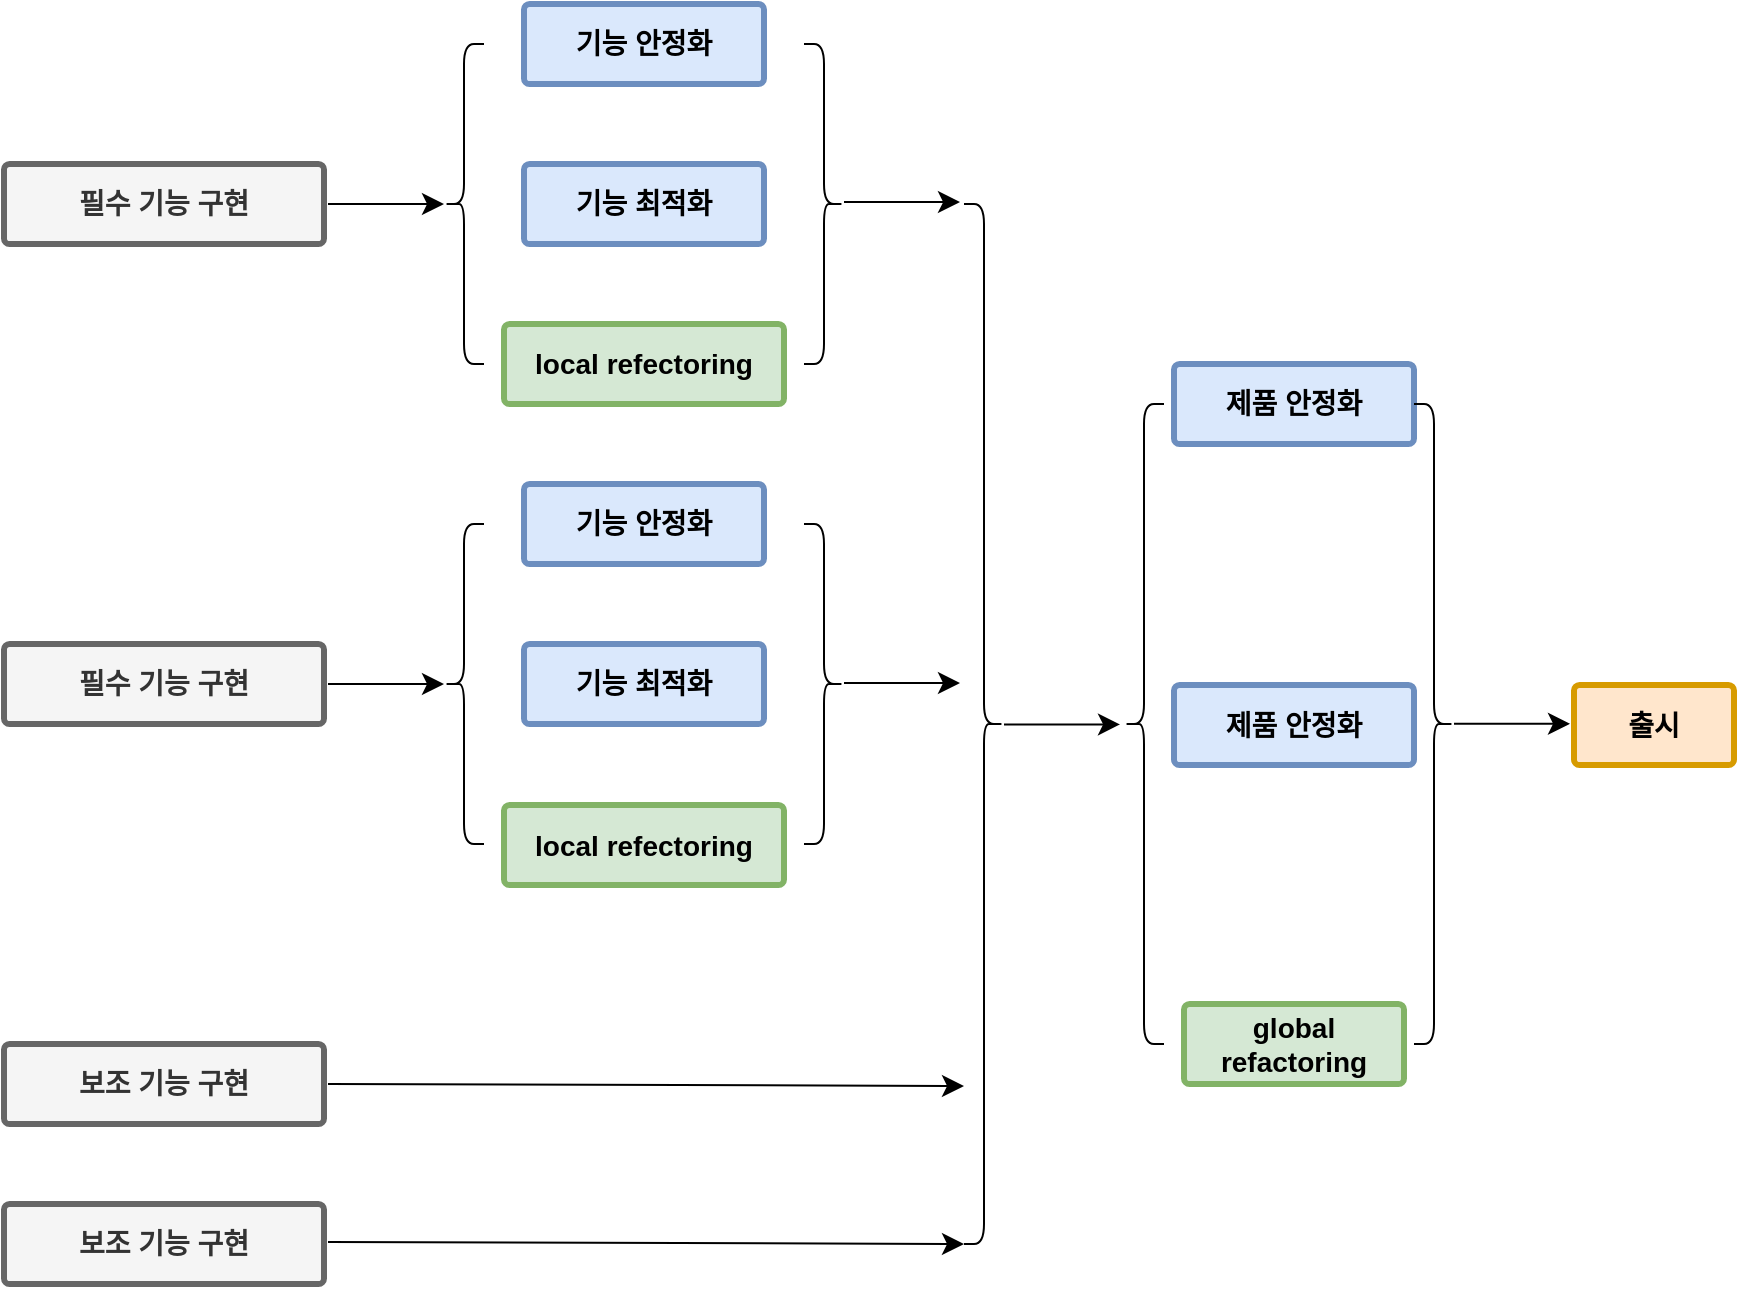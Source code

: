 <mxfile version="26.0.4">
  <diagram id="6a731a19-8d31-9384-78a2-239565b7b9f0" name="Page-1">
    <mxGraphModel dx="1776" dy="1096" grid="1" gridSize="10" guides="1" tooltips="1" connect="1" arrows="1" fold="1" page="1" pageScale="1" pageWidth="1169" pageHeight="827" background="none" math="0" shadow="0">
      <root>
        <mxCell id="0" />
        <mxCell id="1" parent="0" />
        <mxCell id="RP0sFJ-47pNShHVw98Qu-1793" value="" style="edgeStyle=none;curved=1;rounded=0;orthogonalLoop=1;jettySize=auto;html=1;fontSize=12;startSize=8;endSize=8;" edge="1" parent="1" source="1749">
          <mxGeometry relative="1" as="geometry">
            <mxPoint x="260" y="780" as="targetPoint" />
          </mxGeometry>
        </mxCell>
        <mxCell id="1749" value="필수 기능 구현" style="rounded=1;whiteSpace=wrap;html=1;shadow=0;labelBackgroundColor=none;strokeColor=#666666;strokeWidth=3;fillColor=#f5f5f5;fontFamily=Helvetica;fontSize=14;fontColor=#333333;align=center;fontStyle=1;spacing=5;arcSize=7;perimeterSpacing=2;" parent="1" vertex="1">
          <mxGeometry x="40" y="760" width="160" height="40" as="geometry" />
        </mxCell>
        <mxCell id="1760" value="기능 안정화" style="rounded=1;whiteSpace=wrap;html=1;shadow=0;labelBackgroundColor=none;strokeColor=#6c8ebf;strokeWidth=3;fillColor=#dae8fc;fontFamily=Helvetica;fontSize=14;align=center;spacing=5;fontStyle=1;arcSize=7;perimeterSpacing=2;" parent="1" vertex="1">
          <mxGeometry x="300" y="680" width="120" height="40" as="geometry" />
        </mxCell>
        <mxCell id="1771" value="제품 안정화" style="rounded=1;whiteSpace=wrap;html=1;shadow=0;labelBackgroundColor=none;strokeColor=#6c8ebf;strokeWidth=3;fillColor=#dae8fc;fontFamily=Helvetica;fontSize=14;align=center;spacing=5;fontStyle=1;arcSize=7;perimeterSpacing=2;" parent="1" vertex="1">
          <mxGeometry x="625" y="860" width="120" height="40" as="geometry" />
        </mxCell>
        <mxCell id="RP0sFJ-47pNShHVw98Qu-1779" value="기능 최적화" style="rounded=1;whiteSpace=wrap;html=1;shadow=0;labelBackgroundColor=none;strokeColor=#6c8ebf;strokeWidth=3;fillColor=#dae8fc;fontFamily=Helvetica;fontSize=14;align=center;spacing=5;fontStyle=1;arcSize=7;perimeterSpacing=2;" vertex="1" parent="1">
          <mxGeometry x="300" y="760" width="120" height="40" as="geometry" />
        </mxCell>
        <mxCell id="RP0sFJ-47pNShHVw98Qu-1784" value="보조 기능 구현" style="rounded=1;whiteSpace=wrap;html=1;shadow=0;labelBackgroundColor=none;strokeColor=#666666;strokeWidth=3;fillColor=#f5f5f5;fontFamily=Helvetica;fontSize=14;fontColor=#333333;align=center;fontStyle=1;spacing=5;arcSize=7;perimeterSpacing=2;" vertex="1" parent="1">
          <mxGeometry x="40" y="1200" width="160" height="40" as="geometry" />
        </mxCell>
        <mxCell id="RP0sFJ-47pNShHVw98Qu-1794" value="" style="edgeStyle=none;curved=1;rounded=0;orthogonalLoop=1;jettySize=auto;html=1;fontSize=12;startSize=8;endSize=8;" edge="1" parent="1" source="RP0sFJ-47pNShHVw98Qu-1785">
          <mxGeometry relative="1" as="geometry">
            <mxPoint x="260" y="1020" as="targetPoint" />
          </mxGeometry>
        </mxCell>
        <mxCell id="RP0sFJ-47pNShHVw98Qu-1785" value="필수 기능 구현" style="rounded=1;whiteSpace=wrap;html=1;shadow=0;labelBackgroundColor=none;strokeColor=#666666;strokeWidth=3;fillColor=#f5f5f5;fontFamily=Helvetica;fontSize=14;fontColor=#333333;align=center;fontStyle=1;spacing=5;arcSize=7;perimeterSpacing=2;" vertex="1" parent="1">
          <mxGeometry x="40" y="1000" width="160" height="40" as="geometry" />
        </mxCell>
        <mxCell id="RP0sFJ-47pNShHVw98Qu-1787" value="기능 안정화" style="rounded=1;whiteSpace=wrap;html=1;shadow=0;labelBackgroundColor=none;strokeColor=#6c8ebf;strokeWidth=3;fillColor=#dae8fc;fontFamily=Helvetica;fontSize=14;align=center;spacing=5;fontStyle=1;arcSize=7;perimeterSpacing=2;" vertex="1" parent="1">
          <mxGeometry x="300" y="920" width="120" height="40" as="geometry" />
        </mxCell>
        <mxCell id="RP0sFJ-47pNShHVw98Qu-1788" value="기능 최적화" style="rounded=1;whiteSpace=wrap;html=1;shadow=0;labelBackgroundColor=none;strokeColor=#6c8ebf;strokeWidth=3;fillColor=#dae8fc;fontFamily=Helvetica;fontSize=14;align=center;spacing=5;fontStyle=1;arcSize=7;perimeterSpacing=2;" vertex="1" parent="1">
          <mxGeometry x="300" y="1000" width="120" height="40" as="geometry" />
        </mxCell>
        <mxCell id="RP0sFJ-47pNShHVw98Qu-1789" value="보조 기능 구현" style="rounded=1;whiteSpace=wrap;html=1;shadow=0;labelBackgroundColor=none;strokeColor=#666666;strokeWidth=3;fillColor=#f5f5f5;fontFamily=Helvetica;fontSize=14;fontColor=#333333;align=center;fontStyle=1;spacing=5;arcSize=7;perimeterSpacing=2;" vertex="1" parent="1">
          <mxGeometry x="40" y="1280" width="160" height="40" as="geometry" />
        </mxCell>
        <mxCell id="RP0sFJ-47pNShHVw98Qu-1790" value="제품 안정화" style="rounded=1;whiteSpace=wrap;html=1;shadow=0;labelBackgroundColor=none;strokeColor=#6c8ebf;strokeWidth=3;fillColor=#dae8fc;fontFamily=Helvetica;fontSize=14;align=center;spacing=5;fontStyle=1;arcSize=7;perimeterSpacing=2;" vertex="1" parent="1">
          <mxGeometry x="625" y="1020.5" width="120" height="40" as="geometry" />
        </mxCell>
        <mxCell id="RP0sFJ-47pNShHVw98Qu-1791" value="local refectoring" style="rounded=1;whiteSpace=wrap;html=1;shadow=0;labelBackgroundColor=none;strokeColor=#82b366;strokeWidth=3;fillColor=#d5e8d4;fontFamily=Helvetica;fontSize=14;align=center;spacing=5;fontStyle=1;arcSize=7;perimeterSpacing=2;" vertex="1" parent="1">
          <mxGeometry x="290" y="1080.5" width="140" height="40" as="geometry" />
        </mxCell>
        <mxCell id="RP0sFJ-47pNShHVw98Qu-1796" value="" style="shape=curlyBracket;whiteSpace=wrap;html=1;rounded=1;labelPosition=left;verticalLabelPosition=middle;align=right;verticalAlign=middle;" vertex="1" parent="1">
          <mxGeometry x="260" y="940" width="20" height="160" as="geometry" />
        </mxCell>
        <mxCell id="RP0sFJ-47pNShHVw98Qu-1797" value="" style="shape=curlyBracket;whiteSpace=wrap;html=1;rounded=1;labelPosition=left;verticalLabelPosition=middle;align=right;verticalAlign=middle;" vertex="1" parent="1">
          <mxGeometry x="260" y="700" width="20" height="160" as="geometry" />
        </mxCell>
        <mxCell id="RP0sFJ-47pNShHVw98Qu-1798" value="" style="shape=curlyBracket;whiteSpace=wrap;html=1;rounded=1;flipH=1;labelPosition=right;verticalLabelPosition=middle;align=left;verticalAlign=middle;" vertex="1" parent="1">
          <mxGeometry x="440" y="700" width="20" height="160" as="geometry" />
        </mxCell>
        <mxCell id="RP0sFJ-47pNShHVw98Qu-1799" value="" style="shape=curlyBracket;whiteSpace=wrap;html=1;rounded=1;flipH=1;labelPosition=right;verticalLabelPosition=middle;align=left;verticalAlign=middle;" vertex="1" parent="1">
          <mxGeometry x="440" y="940" width="20" height="160" as="geometry" />
        </mxCell>
        <mxCell id="RP0sFJ-47pNShHVw98Qu-1800" value="" style="shape=curlyBracket;whiteSpace=wrap;html=1;rounded=1;labelPosition=left;verticalLabelPosition=middle;align=right;verticalAlign=middle;" vertex="1" parent="1">
          <mxGeometry x="600" y="880" width="20" height="320" as="geometry" />
        </mxCell>
        <mxCell id="RP0sFJ-47pNShHVw98Qu-1803" value="" style="shape=curlyBracket;whiteSpace=wrap;html=1;rounded=1;flipH=1;labelPosition=right;verticalLabelPosition=middle;align=left;verticalAlign=middle;" vertex="1" parent="1">
          <mxGeometry x="745" y="880" width="20" height="320" as="geometry" />
        </mxCell>
        <mxCell id="RP0sFJ-47pNShHVw98Qu-1804" value="출시" style="rounded=1;whiteSpace=wrap;html=1;shadow=0;labelBackgroundColor=none;strokeColor=#d79b00;strokeWidth=3;fillColor=#ffe6cc;fontFamily=Helvetica;fontSize=14;align=center;spacing=5;fontStyle=1;arcSize=7;perimeterSpacing=2;" vertex="1" parent="1">
          <mxGeometry x="825" y="1020.5" width="80" height="40" as="geometry" />
        </mxCell>
        <mxCell id="RP0sFJ-47pNShHVw98Qu-1805" value="" style="edgeStyle=none;curved=1;rounded=0;orthogonalLoop=1;jettySize=auto;html=1;fontSize=12;startSize=8;endSize=8;" edge="1" parent="1">
          <mxGeometry relative="1" as="geometry">
            <mxPoint x="765" y="1039.88" as="sourcePoint" />
            <mxPoint x="823" y="1039.88" as="targetPoint" />
          </mxGeometry>
        </mxCell>
        <mxCell id="RP0sFJ-47pNShHVw98Qu-1806" value="" style="shape=curlyBracket;whiteSpace=wrap;html=1;rounded=1;flipH=1;labelPosition=right;verticalLabelPosition=middle;align=left;verticalAlign=middle;size=0.5;" vertex="1" parent="1">
          <mxGeometry x="520" y="780" width="20" height="520" as="geometry" />
        </mxCell>
        <mxCell id="RP0sFJ-47pNShHVw98Qu-1807" value="" style="edgeStyle=none;curved=1;rounded=0;orthogonalLoop=1;jettySize=auto;html=1;fontSize=12;startSize=8;endSize=8;" edge="1" parent="1">
          <mxGeometry relative="1" as="geometry">
            <mxPoint x="540" y="1040.2" as="sourcePoint" />
            <mxPoint x="598" y="1040.2" as="targetPoint" />
          </mxGeometry>
        </mxCell>
        <mxCell id="RP0sFJ-47pNShHVw98Qu-1810" value="" style="edgeStyle=none;curved=1;rounded=0;orthogonalLoop=1;jettySize=auto;html=1;fontSize=12;startSize=8;endSize=8;" edge="1" parent="1">
          <mxGeometry relative="1" as="geometry">
            <mxPoint x="460" y="779.05" as="sourcePoint" />
            <mxPoint x="518" y="779.05" as="targetPoint" />
          </mxGeometry>
        </mxCell>
        <mxCell id="RP0sFJ-47pNShHVw98Qu-1811" value="" style="edgeStyle=none;curved=1;rounded=0;orthogonalLoop=1;jettySize=auto;html=1;fontSize=12;startSize=8;endSize=8;" edge="1" parent="1">
          <mxGeometry relative="1" as="geometry">
            <mxPoint x="460" y="1019.5" as="sourcePoint" />
            <mxPoint x="518" y="1019.5" as="targetPoint" />
          </mxGeometry>
        </mxCell>
        <mxCell id="RP0sFJ-47pNShHVw98Qu-1812" value="" style="edgeStyle=none;curved=1;rounded=0;orthogonalLoop=1;jettySize=auto;html=1;fontSize=12;startSize=8;endSize=8;" edge="1" parent="1">
          <mxGeometry relative="1" as="geometry">
            <mxPoint x="202" y="1299" as="sourcePoint" />
            <mxPoint x="520" y="1300" as="targetPoint" />
          </mxGeometry>
        </mxCell>
        <mxCell id="RP0sFJ-47pNShHVw98Qu-1813" value="" style="edgeStyle=none;curved=1;rounded=0;orthogonalLoop=1;jettySize=auto;html=1;fontSize=12;startSize=8;endSize=8;" edge="1" parent="1">
          <mxGeometry relative="1" as="geometry">
            <mxPoint x="202" y="1220" as="sourcePoint" />
            <mxPoint x="520" y="1221" as="targetPoint" />
          </mxGeometry>
        </mxCell>
        <mxCell id="RP0sFJ-47pNShHVw98Qu-1814" value="global refactoring" style="rounded=1;whiteSpace=wrap;html=1;shadow=0;labelBackgroundColor=none;strokeColor=#82b366;strokeWidth=3;fillColor=#d5e8d4;fontFamily=Helvetica;fontSize=14;align=center;spacing=5;fontStyle=1;arcSize=7;perimeterSpacing=2;" vertex="1" parent="1">
          <mxGeometry x="630" y="1180" width="110" height="40" as="geometry" />
        </mxCell>
        <mxCell id="RP0sFJ-47pNShHVw98Qu-1815" value="local refectoring" style="rounded=1;whiteSpace=wrap;html=1;shadow=0;labelBackgroundColor=none;strokeColor=#82b366;strokeWidth=3;fillColor=#d5e8d4;fontFamily=Helvetica;fontSize=14;align=center;spacing=5;fontStyle=1;arcSize=7;perimeterSpacing=2;" vertex="1" parent="1">
          <mxGeometry x="290" y="840" width="140" height="40" as="geometry" />
        </mxCell>
      </root>
    </mxGraphModel>
  </diagram>
</mxfile>
